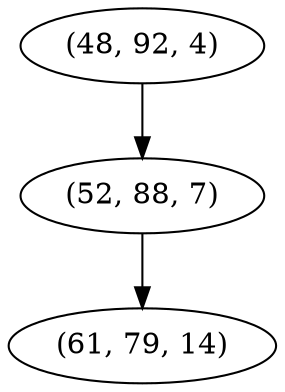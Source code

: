 digraph tree {
    "(48, 92, 4)";
    "(52, 88, 7)";
    "(61, 79, 14)";
    "(48, 92, 4)" -> "(52, 88, 7)";
    "(52, 88, 7)" -> "(61, 79, 14)";
}

